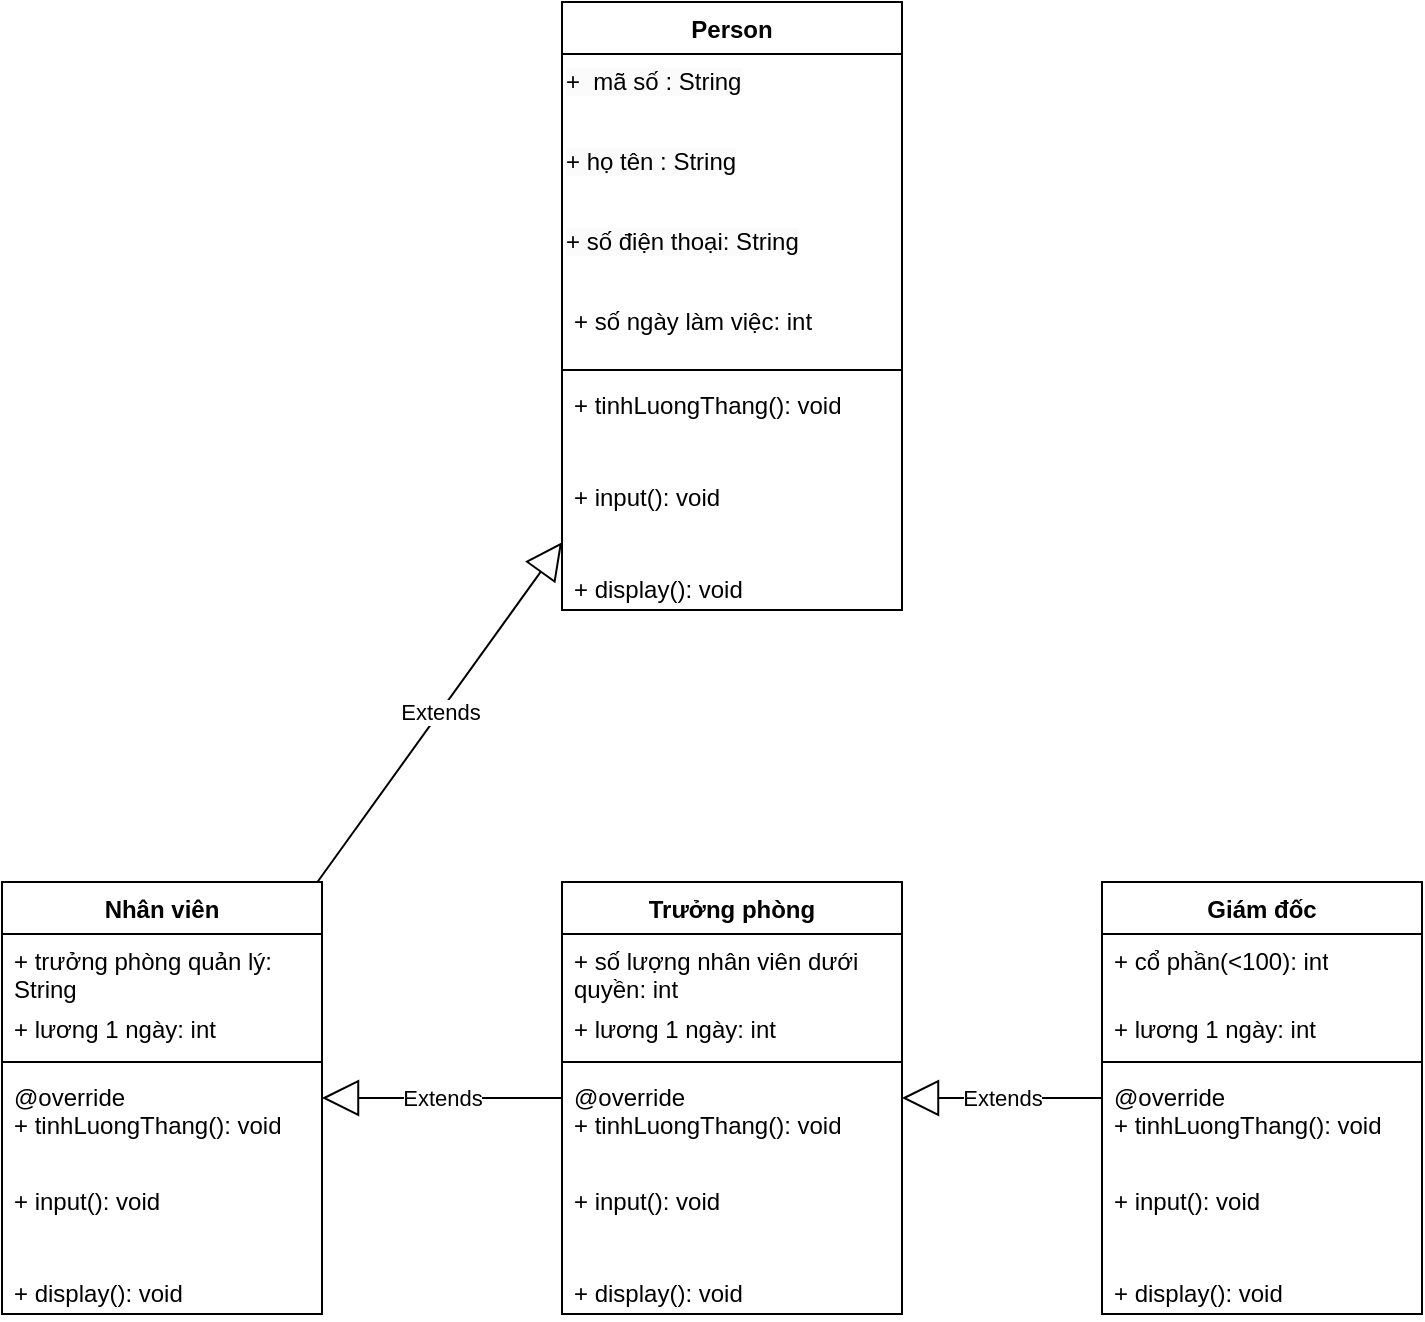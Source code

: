 <mxfile version="21.0.10" type="device"><diagram name="Page-1" id="9uyN-YdpHI8jlrc99JDH"><mxGraphModel dx="1050" dy="515" grid="1" gridSize="10" guides="1" tooltips="1" connect="1" arrows="1" fold="1" page="1" pageScale="1" pageWidth="850" pageHeight="1100" math="0" shadow="0"><root><mxCell id="0"/><mxCell id="1" parent="0"/><mxCell id="RBih5JLEaJRWLdqFR5X6-1" value="Trưởng phòng" style="swimlane;fontStyle=1;align=center;verticalAlign=top;childLayout=stackLayout;horizontal=1;startSize=26;horizontalStack=0;resizeParent=1;resizeParentMax=0;resizeLast=0;collapsible=1;marginBottom=0;whiteSpace=wrap;html=1;" parent="1" vertex="1"><mxGeometry x="320" y="650" width="170" height="216" as="geometry"/></mxCell><mxCell id="RBih5JLEaJRWLdqFR5X6-27" value="+ số lượng nhân viên dưới quyền: int" style="text;strokeColor=none;fillColor=none;align=left;verticalAlign=top;spacingLeft=4;spacingRight=4;overflow=hidden;rotatable=0;points=[[0,0.5],[1,0.5]];portConstraint=eastwest;whiteSpace=wrap;html=1;" parent="RBih5JLEaJRWLdqFR5X6-1" vertex="1"><mxGeometry y="26" width="170" height="34" as="geometry"/></mxCell><mxCell id="2M8p4Nd95jr1sKNTO1hv-43" value="+ lương 1 ngày: int" style="text;strokeColor=none;fillColor=none;align=left;verticalAlign=top;spacingLeft=4;spacingRight=4;overflow=hidden;rotatable=0;points=[[0,0.5],[1,0.5]];portConstraint=eastwest;whiteSpace=wrap;html=1;" vertex="1" parent="RBih5JLEaJRWLdqFR5X6-1"><mxGeometry y="60" width="170" height="26" as="geometry"/></mxCell><mxCell id="RBih5JLEaJRWLdqFR5X6-3" value="" style="line;strokeWidth=1;fillColor=none;align=left;verticalAlign=middle;spacingTop=-1;spacingLeft=3;spacingRight=3;rotatable=0;labelPosition=right;points=[];portConstraint=eastwest;strokeColor=inherit;" parent="RBih5JLEaJRWLdqFR5X6-1" vertex="1"><mxGeometry y="86" width="170" height="8" as="geometry"/></mxCell><mxCell id="2M8p4Nd95jr1sKNTO1hv-23" value="@override&lt;br&gt;+ tinhLuongThang(): void" style="text;strokeColor=none;fillColor=none;align=left;verticalAlign=top;spacingLeft=4;spacingRight=4;overflow=hidden;rotatable=0;points=[[0,0.5],[1,0.5]];portConstraint=eastwest;whiteSpace=wrap;html=1;" vertex="1" parent="RBih5JLEaJRWLdqFR5X6-1"><mxGeometry y="94" width="170" height="52" as="geometry"/></mxCell><mxCell id="2M8p4Nd95jr1sKNTO1hv-45" value="+ input(): void" style="text;strokeColor=none;fillColor=none;align=left;verticalAlign=top;spacingLeft=4;spacingRight=4;overflow=hidden;rotatable=0;points=[[0,0.5],[1,0.5]];portConstraint=eastwest;whiteSpace=wrap;html=1;" vertex="1" parent="RBih5JLEaJRWLdqFR5X6-1"><mxGeometry y="146" width="170" height="46" as="geometry"/></mxCell><mxCell id="2M8p4Nd95jr1sKNTO1hv-47" value="+ display(): void" style="text;strokeColor=none;fillColor=none;align=left;verticalAlign=top;spacingLeft=4;spacingRight=4;overflow=hidden;rotatable=0;points=[[0,0.5],[1,0.5]];portConstraint=eastwest;whiteSpace=wrap;html=1;" vertex="1" parent="RBih5JLEaJRWLdqFR5X6-1"><mxGeometry y="192" width="170" height="24" as="geometry"/></mxCell><mxCell id="RBih5JLEaJRWLdqFR5X6-5" value="Nhân viên" style="swimlane;fontStyle=1;align=center;verticalAlign=top;childLayout=stackLayout;horizontal=1;startSize=26;horizontalStack=0;resizeParent=1;resizeParentMax=0;resizeLast=0;collapsible=1;marginBottom=0;whiteSpace=wrap;html=1;" parent="1" vertex="1"><mxGeometry x="40" y="650" width="160" height="216" as="geometry"/></mxCell><mxCell id="RBih5JLEaJRWLdqFR5X6-26" value="+ trưởng phòng quản lý: String" style="text;strokeColor=none;fillColor=none;align=left;verticalAlign=top;spacingLeft=4;spacingRight=4;overflow=hidden;rotatable=0;points=[[0,0.5],[1,0.5]];portConstraint=eastwest;whiteSpace=wrap;html=1;" parent="RBih5JLEaJRWLdqFR5X6-5" vertex="1"><mxGeometry y="26" width="160" height="34" as="geometry"/></mxCell><mxCell id="2M8p4Nd95jr1sKNTO1hv-42" value="+ lương 1 ngày: int" style="text;strokeColor=none;fillColor=none;align=left;verticalAlign=top;spacingLeft=4;spacingRight=4;overflow=hidden;rotatable=0;points=[[0,0.5],[1,0.5]];portConstraint=eastwest;whiteSpace=wrap;html=1;" vertex="1" parent="RBih5JLEaJRWLdqFR5X6-5"><mxGeometry y="60" width="160" height="26" as="geometry"/></mxCell><mxCell id="RBih5JLEaJRWLdqFR5X6-7" value="" style="line;strokeWidth=1;fillColor=none;align=left;verticalAlign=middle;spacingTop=-1;spacingLeft=3;spacingRight=3;rotatable=0;labelPosition=right;points=[];portConstraint=eastwest;strokeColor=inherit;" parent="RBih5JLEaJRWLdqFR5X6-5" vertex="1"><mxGeometry y="86" width="160" height="8" as="geometry"/></mxCell><mxCell id="2M8p4Nd95jr1sKNTO1hv-27" value="@override&lt;br&gt;+ tinhLuongThang(): void" style="text;strokeColor=none;fillColor=none;align=left;verticalAlign=top;spacingLeft=4;spacingRight=4;overflow=hidden;rotatable=0;points=[[0,0.5],[1,0.5]];portConstraint=eastwest;whiteSpace=wrap;html=1;" vertex="1" parent="RBih5JLEaJRWLdqFR5X6-5"><mxGeometry y="94" width="160" height="52" as="geometry"/></mxCell><mxCell id="2M8p4Nd95jr1sKNTO1hv-46" value="+ input(): void" style="text;strokeColor=none;fillColor=none;align=left;verticalAlign=top;spacingLeft=4;spacingRight=4;overflow=hidden;rotatable=0;points=[[0,0.5],[1,0.5]];portConstraint=eastwest;whiteSpace=wrap;html=1;" vertex="1" parent="RBih5JLEaJRWLdqFR5X6-5"><mxGeometry y="146" width="160" height="46" as="geometry"/></mxCell><mxCell id="2M8p4Nd95jr1sKNTO1hv-48" value="+ display(): void" style="text;strokeColor=none;fillColor=none;align=left;verticalAlign=top;spacingLeft=4;spacingRight=4;overflow=hidden;rotatable=0;points=[[0,0.5],[1,0.5]];portConstraint=eastwest;whiteSpace=wrap;html=1;" vertex="1" parent="RBih5JLEaJRWLdqFR5X6-5"><mxGeometry y="192" width="160" height="24" as="geometry"/></mxCell><mxCell id="RBih5JLEaJRWLdqFR5X6-18" value="Giám đốc" style="swimlane;fontStyle=1;align=center;verticalAlign=top;childLayout=stackLayout;horizontal=1;startSize=26;horizontalStack=0;resizeParent=1;resizeParentMax=0;resizeLast=0;collapsible=1;marginBottom=0;whiteSpace=wrap;html=1;" parent="1" vertex="1"><mxGeometry x="590" y="650" width="160" height="216" as="geometry"/></mxCell><mxCell id="RBih5JLEaJRWLdqFR5X6-28" value="+ cổ phần(&amp;lt;100): int" style="text;strokeColor=none;fillColor=none;align=left;verticalAlign=top;spacingLeft=4;spacingRight=4;overflow=hidden;rotatable=0;points=[[0,0.5],[1,0.5]];portConstraint=eastwest;whiteSpace=wrap;html=1;" parent="RBih5JLEaJRWLdqFR5X6-18" vertex="1"><mxGeometry y="26" width="160" height="34" as="geometry"/></mxCell><mxCell id="2M8p4Nd95jr1sKNTO1hv-44" value="+ lương 1 ngày: int" style="text;strokeColor=none;fillColor=none;align=left;verticalAlign=top;spacingLeft=4;spacingRight=4;overflow=hidden;rotatable=0;points=[[0,0.5],[1,0.5]];portConstraint=eastwest;whiteSpace=wrap;html=1;" vertex="1" parent="RBih5JLEaJRWLdqFR5X6-18"><mxGeometry y="60" width="160" height="26" as="geometry"/></mxCell><mxCell id="RBih5JLEaJRWLdqFR5X6-24" value="" style="line;strokeWidth=1;fillColor=none;align=left;verticalAlign=middle;spacingTop=-1;spacingLeft=3;spacingRight=3;rotatable=0;labelPosition=right;points=[];portConstraint=eastwest;strokeColor=inherit;" parent="RBih5JLEaJRWLdqFR5X6-18" vertex="1"><mxGeometry y="86" width="160" height="8" as="geometry"/></mxCell><mxCell id="2M8p4Nd95jr1sKNTO1hv-24" value="@override&lt;br&gt;+ tinhLuongThang(): void" style="text;strokeColor=none;fillColor=none;align=left;verticalAlign=top;spacingLeft=4;spacingRight=4;overflow=hidden;rotatable=0;points=[[0,0.5],[1,0.5]];portConstraint=eastwest;whiteSpace=wrap;html=1;" vertex="1" parent="RBih5JLEaJRWLdqFR5X6-18"><mxGeometry y="94" width="160" height="52" as="geometry"/></mxCell><mxCell id="2M8p4Nd95jr1sKNTO1hv-49" value="+ input(): void" style="text;strokeColor=none;fillColor=none;align=left;verticalAlign=top;spacingLeft=4;spacingRight=4;overflow=hidden;rotatable=0;points=[[0,0.5],[1,0.5]];portConstraint=eastwest;whiteSpace=wrap;html=1;" vertex="1" parent="RBih5JLEaJRWLdqFR5X6-18"><mxGeometry y="146" width="160" height="46" as="geometry"/></mxCell><mxCell id="2M8p4Nd95jr1sKNTO1hv-41" value="+ display(): void" style="text;strokeColor=none;fillColor=none;align=left;verticalAlign=top;spacingLeft=4;spacingRight=4;overflow=hidden;rotatable=0;points=[[0,0.5],[1,0.5]];portConstraint=eastwest;whiteSpace=wrap;html=1;" vertex="1" parent="RBih5JLEaJRWLdqFR5X6-18"><mxGeometry y="192" width="160" height="24" as="geometry"/></mxCell><mxCell id="2M8p4Nd95jr1sKNTO1hv-11" value="Person" style="swimlane;fontStyle=1;align=center;verticalAlign=top;childLayout=stackLayout;horizontal=1;startSize=26;horizontalStack=0;resizeParent=1;resizeParentMax=0;resizeLast=0;collapsible=1;marginBottom=0;whiteSpace=wrap;html=1;" vertex="1" parent="1"><mxGeometry x="320" y="210" width="170" height="304" as="geometry"/></mxCell><mxCell id="2M8p4Nd95jr1sKNTO1hv-18" value="&lt;span style=&quot;color: rgb(0, 0, 0); font-family: Helvetica; font-size: 12px; font-style: normal; font-variant-ligatures: normal; font-variant-caps: normal; font-weight: 400; letter-spacing: normal; orphans: 2; text-align: left; text-indent: 0px; text-transform: none; widows: 2; word-spacing: 0px; -webkit-text-stroke-width: 0px; background-color: rgb(251, 251, 251); text-decoration-thickness: initial; text-decoration-style: initial; text-decoration-color: initial; float: none; display: inline !important;&quot;&gt;+&amp;nbsp; mã số : String&lt;/span&gt;" style="text;whiteSpace=wrap;html=1;" vertex="1" parent="2M8p4Nd95jr1sKNTO1hv-11"><mxGeometry y="26" width="170" height="40" as="geometry"/></mxCell><mxCell id="2M8p4Nd95jr1sKNTO1hv-19" value="&lt;span style=&quot;color: rgb(0, 0, 0); font-family: Helvetica; font-size: 12px; font-style: normal; font-variant-ligatures: normal; font-variant-caps: normal; font-weight: 400; letter-spacing: normal; orphans: 2; text-align: left; text-indent: 0px; text-transform: none; widows: 2; word-spacing: 0px; -webkit-text-stroke-width: 0px; background-color: rgb(251, 251, 251); text-decoration-thickness: initial; text-decoration-style: initial; text-decoration-color: initial; float: none; display: inline !important;&quot;&gt;+ họ tên : String&lt;/span&gt;" style="text;whiteSpace=wrap;html=1;" vertex="1" parent="2M8p4Nd95jr1sKNTO1hv-11"><mxGeometry y="66" width="170" height="40" as="geometry"/></mxCell><mxCell id="2M8p4Nd95jr1sKNTO1hv-20" value="&lt;span style=&quot;color: rgb(0, 0, 0); font-family: Helvetica; font-size: 12px; font-style: normal; font-variant-ligatures: normal; font-variant-caps: normal; font-weight: 400; letter-spacing: normal; orphans: 2; text-align: left; text-indent: 0px; text-transform: none; widows: 2; word-spacing: 0px; -webkit-text-stroke-width: 0px; background-color: rgb(251, 251, 251); text-decoration-thickness: initial; text-decoration-style: initial; text-decoration-color: initial; float: none; display: inline !important;&quot;&gt;+ số điện thoại: String&lt;/span&gt;" style="text;whiteSpace=wrap;html=1;" vertex="1" parent="2M8p4Nd95jr1sKNTO1hv-11"><mxGeometry y="106" width="170" height="40" as="geometry"/></mxCell><mxCell id="2M8p4Nd95jr1sKNTO1hv-22" value="+ số ngày làm việc: int" style="text;strokeColor=none;fillColor=none;align=left;verticalAlign=top;spacingLeft=4;spacingRight=4;overflow=hidden;rotatable=0;points=[[0,0.5],[1,0.5]];portConstraint=eastwest;whiteSpace=wrap;html=1;" vertex="1" parent="2M8p4Nd95jr1sKNTO1hv-11"><mxGeometry y="146" width="170" height="34" as="geometry"/></mxCell><mxCell id="2M8p4Nd95jr1sKNTO1hv-13" value="" style="line;strokeWidth=1;fillColor=none;align=left;verticalAlign=middle;spacingTop=-1;spacingLeft=3;spacingRight=3;rotatable=0;labelPosition=right;points=[];portConstraint=eastwest;strokeColor=inherit;" vertex="1" parent="2M8p4Nd95jr1sKNTO1hv-11"><mxGeometry y="180" width="170" height="8" as="geometry"/></mxCell><mxCell id="RBih5JLEaJRWLdqFR5X6-8" value="+ tinhLuongThang(): void" style="text;strokeColor=none;fillColor=none;align=left;verticalAlign=top;spacingLeft=4;spacingRight=4;overflow=hidden;rotatable=0;points=[[0,0.5],[1,0.5]];portConstraint=eastwest;whiteSpace=wrap;html=1;" parent="2M8p4Nd95jr1sKNTO1hv-11" vertex="1"><mxGeometry y="188" width="170" height="46" as="geometry"/></mxCell><mxCell id="2M8p4Nd95jr1sKNTO1hv-37" value="+ input(): void" style="text;strokeColor=none;fillColor=none;align=left;verticalAlign=top;spacingLeft=4;spacingRight=4;overflow=hidden;rotatable=0;points=[[0,0.5],[1,0.5]];portConstraint=eastwest;whiteSpace=wrap;html=1;" vertex="1" parent="2M8p4Nd95jr1sKNTO1hv-11"><mxGeometry y="234" width="170" height="46" as="geometry"/></mxCell><mxCell id="2M8p4Nd95jr1sKNTO1hv-38" value="+ display(): void" style="text;strokeColor=none;fillColor=none;align=left;verticalAlign=top;spacingLeft=4;spacingRight=4;overflow=hidden;rotatable=0;points=[[0,0.5],[1,0.5]];portConstraint=eastwest;whiteSpace=wrap;html=1;" vertex="1" parent="2M8p4Nd95jr1sKNTO1hv-11"><mxGeometry y="280" width="170" height="24" as="geometry"/></mxCell><mxCell id="2M8p4Nd95jr1sKNTO1hv-25" value="Extends" style="endArrow=block;endSize=16;endFill=0;html=1;rounded=0;" edge="1" parent="1" source="RBih5JLEaJRWLdqFR5X6-5" target="2M8p4Nd95jr1sKNTO1hv-11"><mxGeometry x="0.001" width="160" relative="1" as="geometry"><mxPoint x="70" y="270" as="sourcePoint"/><mxPoint x="230" y="270" as="targetPoint"/><mxPoint as="offset"/></mxGeometry></mxCell><mxCell id="2M8p4Nd95jr1sKNTO1hv-30" value="Extends" style="endArrow=block;endSize=16;endFill=0;html=1;rounded=0;" edge="1" parent="1" source="RBih5JLEaJRWLdqFR5X6-18" target="RBih5JLEaJRWLdqFR5X6-1"><mxGeometry x="0.001" width="160" relative="1" as="geometry"><mxPoint x="610" y="276" as="sourcePoint"/><mxPoint x="764" y="188" as="targetPoint"/><mxPoint as="offset"/></mxGeometry></mxCell><mxCell id="2M8p4Nd95jr1sKNTO1hv-31" value="Extends" style="endArrow=block;endSize=16;endFill=0;html=1;rounded=0;" edge="1" parent="1" source="RBih5JLEaJRWLdqFR5X6-1" target="RBih5JLEaJRWLdqFR5X6-5"><mxGeometry x="0.001" width="160" relative="1" as="geometry"><mxPoint x="450" y="360" as="sourcePoint"/><mxPoint x="654" y="240" as="targetPoint"/><mxPoint as="offset"/></mxGeometry></mxCell></root></mxGraphModel></diagram></mxfile>